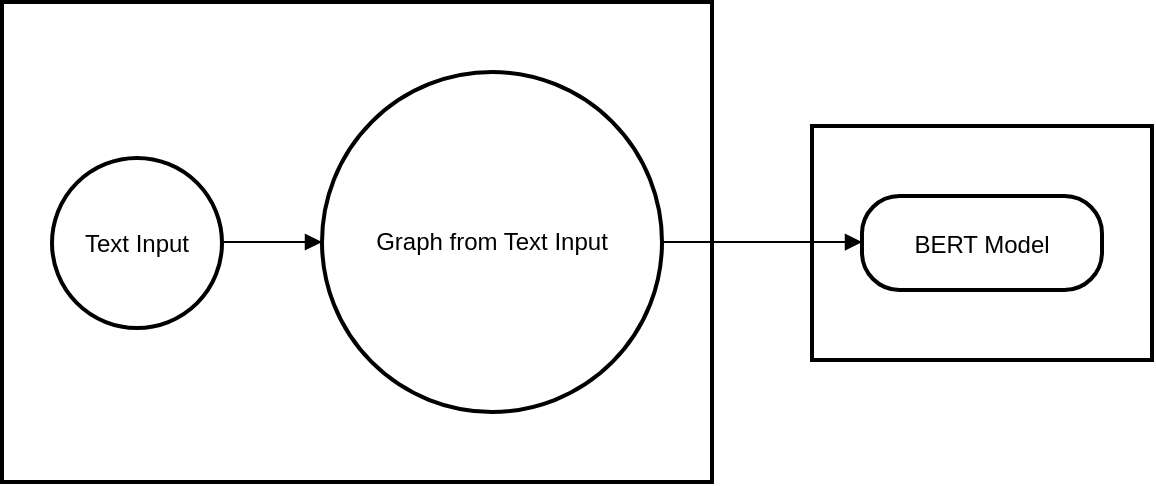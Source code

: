 <mxfile version="24.8.3">
  <diagram name="Page-1" id="CznvViU1YgZ2JL-RYsxE">
    <mxGraphModel>
      <root>
        <mxCell id="0" />
        <mxCell id="1" parent="0" />
        <mxCell id="2" value="Model" style="whiteSpace=wrap;strokeWidth=2;" vertex="1" parent="1">
          <mxGeometry x="413" y="70" width="170" height="117" as="geometry" />
        </mxCell>
        <mxCell id="3" value="Input" style="whiteSpace=wrap;strokeWidth=2;" vertex="1" parent="1">
          <mxGeometry x="8" y="8" width="355" height="240" as="geometry" />
        </mxCell>
        <mxCell id="4" value="Text Input" style="ellipse;aspect=fixed;strokeWidth=2;whiteSpace=wrap;" vertex="1" parent="1">
          <mxGeometry x="33" y="86" width="85" height="85" as="geometry" />
        </mxCell>
        <mxCell id="5" value="Graph from Text Input" style="ellipse;aspect=fixed;strokeWidth=2;whiteSpace=wrap;" vertex="1" parent="1">
          <mxGeometry x="168" y="43" width="170" height="170" as="geometry" />
        </mxCell>
        <mxCell id="6" value="BERT Model" style="rounded=1;arcSize=40;strokeWidth=2" vertex="1" parent="1">
          <mxGeometry x="438" y="105" width="120" height="47" as="geometry" />
        </mxCell>
        <mxCell id="7" value="" style="curved=1;startArrow=none;endArrow=block;exitX=1;exitY=0.49;entryX=0;entryY=0.5;" edge="1" parent="1" source="4" target="5">
          <mxGeometry relative="1" as="geometry">
            <Array as="points" />
          </mxGeometry>
        </mxCell>
        <mxCell id="8" value="" style="curved=1;startArrow=none;endArrow=block;exitX=1;exitY=0.5;entryX=0;entryY=0.49;" edge="1" parent="1" source="5" target="6">
          <mxGeometry relative="1" as="geometry">
            <Array as="points" />
          </mxGeometry>
        </mxCell>
      </root>
    </mxGraphModel>
  </diagram>
</mxfile>
